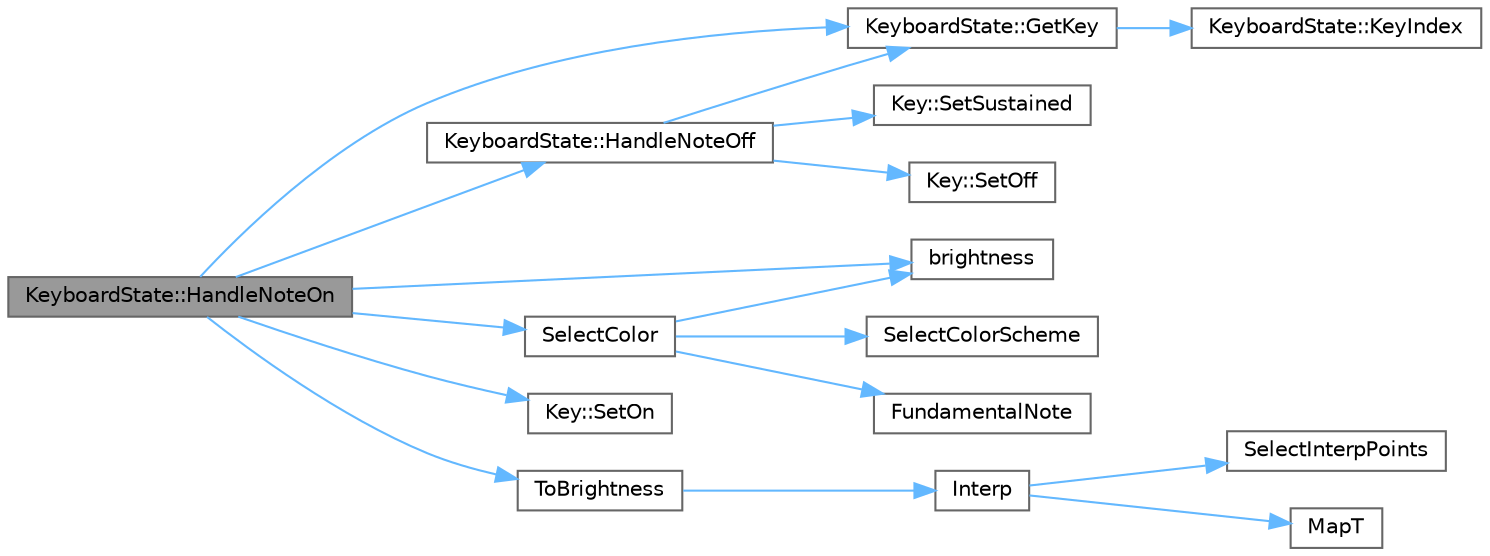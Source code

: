 digraph "KeyboardState::HandleNoteOn"
{
 // INTERACTIVE_SVG=YES
 // LATEX_PDF_SIZE
  bgcolor="transparent";
  edge [fontname=Helvetica,fontsize=10,labelfontname=Helvetica,labelfontsize=10];
  node [fontname=Helvetica,fontsize=10,shape=box,height=0.2,width=0.4];
  rankdir="LR";
  Node1 [id="Node000001",label="KeyboardState::HandleNoteOn",height=0.2,width=0.4,color="gray40", fillcolor="grey60", style="filled", fontcolor="black",tooltip=" "];
  Node1 -> Node2 [id="edge1_Node000001_Node000002",color="steelblue1",style="solid",tooltip=" "];
  Node2 [id="Node000002",label="brightness",height=0.2,width=0.4,color="grey40", fillcolor="white", style="filled",URL="$da/dc7/advanced_8h_a96d9503945476f13a97c8f406269fcef.html#a96d9503945476f13a97c8f406269fcef",tooltip=" "];
  Node1 -> Node3 [id="edge2_Node000001_Node000003",color="steelblue1",style="solid",tooltip=" "];
  Node3 [id="Node000003",label="KeyboardState::GetKey",height=0.2,width=0.4,color="grey40", fillcolor="white", style="filled",URL="$db/d37/class_keyboard_state_aabaa53bea4f73d33d643c297b199c496.html#aabaa53bea4f73d33d643c297b199c496",tooltip=" "];
  Node3 -> Node4 [id="edge3_Node000003_Node000004",color="steelblue1",style="solid",tooltip=" "];
  Node4 [id="Node000004",label="KeyboardState::KeyIndex",height=0.2,width=0.4,color="grey40", fillcolor="white", style="filled",URL="$db/d37/class_keyboard_state_a7743d2ab908d76bca89c0e776cdc0e87.html#a7743d2ab908d76bca89c0e776cdc0e87",tooltip=" "];
  Node1 -> Node5 [id="edge4_Node000001_Node000005",color="steelblue1",style="solid",tooltip=" "];
  Node5 [id="Node000005",label="KeyboardState::HandleNoteOff",height=0.2,width=0.4,color="grey40", fillcolor="white", style="filled",URL="$db/d37/class_keyboard_state_af3b786ba848c2366f40115cd8765a697.html#af3b786ba848c2366f40115cd8765a697",tooltip=" "];
  Node5 -> Node3 [id="edge5_Node000005_Node000003",color="steelblue1",style="solid",tooltip=" "];
  Node5 -> Node6 [id="edge6_Node000005_Node000006",color="steelblue1",style="solid",tooltip=" "];
  Node6 [id="Node000006",label="Key::SetOff",height=0.2,width=0.4,color="grey40", fillcolor="white", style="filled",URL="$db/d42/struct_key_a03534d492ab55aa8e9c24165e76b4356.html#a03534d492ab55aa8e9c24165e76b4356",tooltip=" "];
  Node5 -> Node7 [id="edge7_Node000005_Node000007",color="steelblue1",style="solid",tooltip=" "];
  Node7 [id="Node000007",label="Key::SetSustained",height=0.2,width=0.4,color="grey40", fillcolor="white", style="filled",URL="$db/d42/struct_key_a2280240471eb2ce07a8199d9f48b97b1.html#a2280240471eb2ce07a8199d9f48b97b1",tooltip=" "];
  Node1 -> Node8 [id="edge8_Node000001_Node000008",color="steelblue1",style="solid",tooltip=" "];
  Node8 [id="Node000008",label="SelectColor",height=0.2,width=0.4,color="grey40", fillcolor="white", style="filled",URL="$d4/df0/color__mapper_8cpp_a9378fdefea161b74d71b2780f8f5bd04.html#a9378fdefea161b74d71b2780f8f5bd04",tooltip=" "];
  Node8 -> Node2 [id="edge9_Node000008_Node000002",color="steelblue1",style="solid",tooltip=" "];
  Node8 -> Node9 [id="edge10_Node000008_Node000009",color="steelblue1",style="solid",tooltip=" "];
  Node9 [id="Node000009",label="FundamentalNote",height=0.2,width=0.4,color="grey40", fillcolor="white", style="filled",URL="$df/d2d/util_8cpp_a2929e37e7d771233ea4c11b572b34f63.html#a2929e37e7d771233ea4c11b572b34f63",tooltip=" "];
  Node8 -> Node10 [id="edge11_Node000008_Node000010",color="steelblue1",style="solid",tooltip=" "];
  Node10 [id="Node000010",label="SelectColorScheme",height=0.2,width=0.4,color="grey40", fillcolor="white", style="filled",URL="$d4/df0/color__mapper_8cpp_a4a61d57f48dcaf2ba4bcd9ed95deafdc.html#a4a61d57f48dcaf2ba4bcd9ed95deafdc",tooltip=" "];
  Node1 -> Node11 [id="edge12_Node000001_Node000011",color="steelblue1",style="solid",tooltip=" "];
  Node11 [id="Node000011",label="Key::SetOn",height=0.2,width=0.4,color="grey40", fillcolor="white", style="filled",URL="$db/d42/struct_key_aac1e4bbcbcb9a42046e1c68477fb7dd4.html#aac1e4bbcbcb9a42046e1c68477fb7dd4",tooltip=" "];
  Node1 -> Node12 [id="edge13_Node000001_Node000012",color="steelblue1",style="solid",tooltip=" "];
  Node12 [id="Node000012",label="ToBrightness",height=0.2,width=0.4,color="grey40", fillcolor="white", style="filled",URL="$df/d2d/util_8cpp_ab2d4e7dba14588151a9603ebb0b13cf3.html#ab2d4e7dba14588151a9603ebb0b13cf3",tooltip=" "];
  Node12 -> Node13 [id="edge14_Node000012_Node000013",color="steelblue1",style="solid",tooltip=" "];
  Node13 [id="Node000013",label="Interp",height=0.2,width=0.4,color="grey40", fillcolor="white", style="filled",URL="$d7/dd8/_approximating_function_8h_a5b61be736266623d9b4da9a66be9fa8e.html#a5b61be736266623d9b4da9a66be9fa8e",tooltip=" "];
  Node13 -> Node14 [id="edge15_Node000013_Node000014",color="steelblue1",style="solid",tooltip=" "];
  Node14 [id="Node000014",label="MapT",height=0.2,width=0.4,color="grey40", fillcolor="white", style="filled",URL="$d7/dd8/_approximating_function_8h_adaa033a0d7d5d25b9de906dff963d6d3.html#adaa033a0d7d5d25b9de906dff963d6d3",tooltip=" "];
  Node13 -> Node15 [id="edge16_Node000013_Node000015",color="steelblue1",style="solid",tooltip=" "];
  Node15 [id="Node000015",label="SelectInterpPoints",height=0.2,width=0.4,color="grey40", fillcolor="white", style="filled",URL="$d7/dd8/_approximating_function_8h_ad602af28198426d21f684f254c890fa1.html#ad602af28198426d21f684f254c890fa1",tooltip=" "];
}
